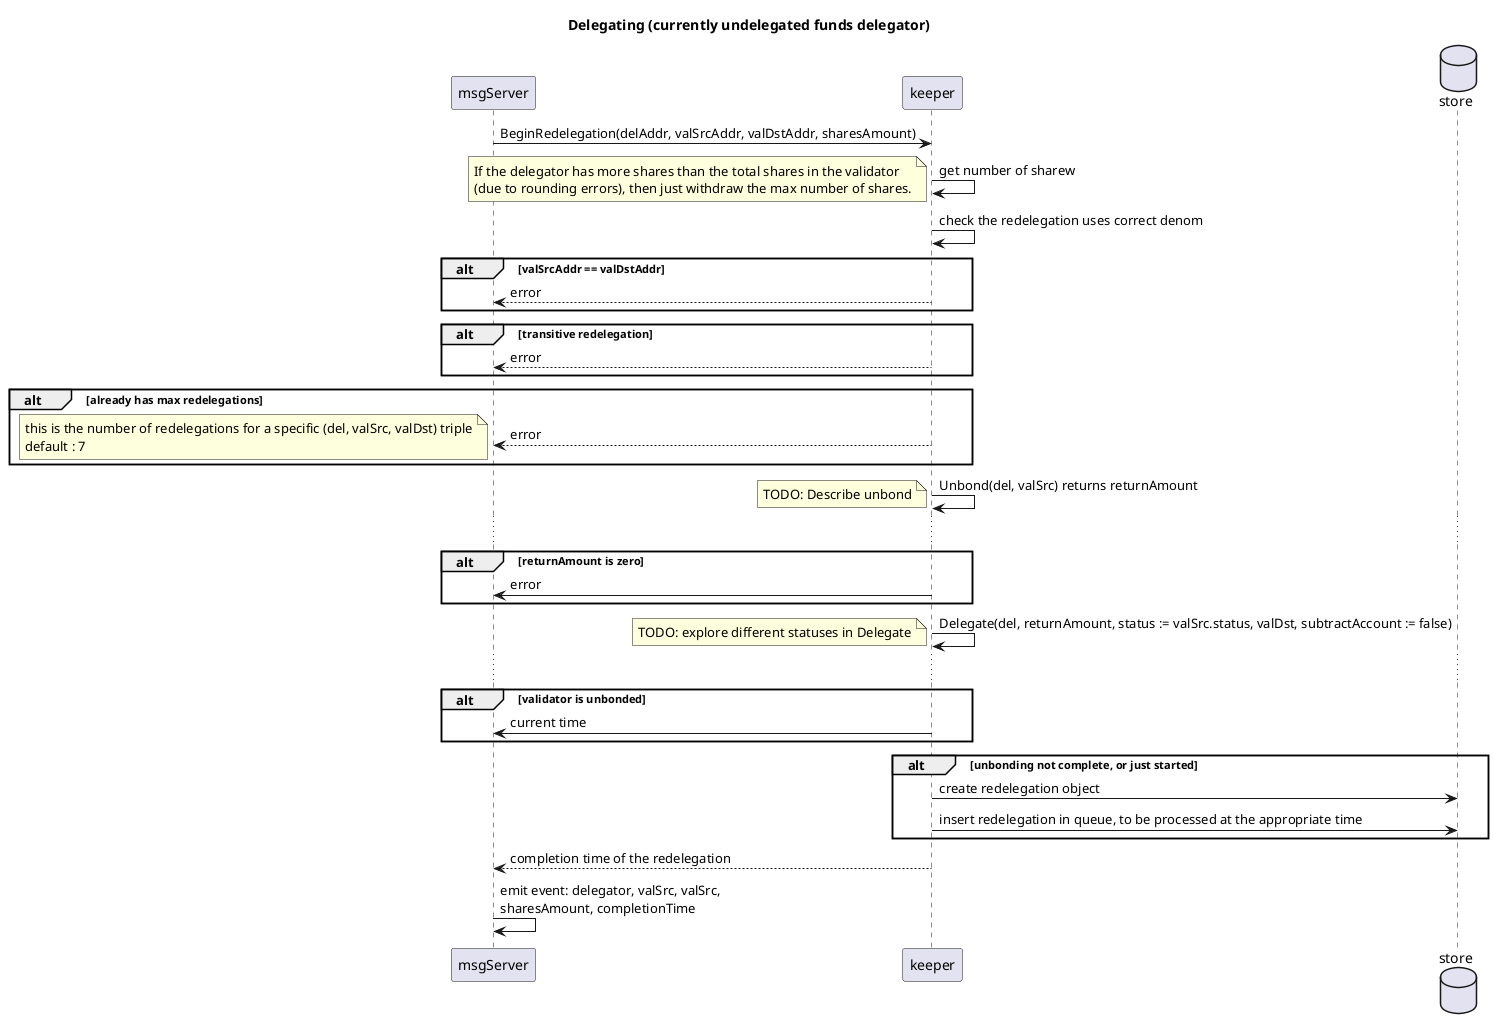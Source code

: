 @startuml
'https://plantuml.com/sequence-diagram

title: Delegating (currently undelegated funds delegator)

msgServer -> keeper : BeginRedelegation(delAddr, valSrcAddr, valDstAddr, sharesAmount)
participant  "keeper (staking)" as keeper
keeper -> keeper : get number of sharew
note left: If the delegator has more shares than the total shares in the validator\n(due to rounding errors), then just withdraw the max number of shares.
keeper -> keeper : check the redelegation uses correct denom

alt valSrcAddr == valDstAddr
  keeper --> msgServer : error
end
alt transitive redelegation
  keeper --> msgServer : error
end
alt already has max redelegations
  keeper --> msgServer : error
  note left : this is the number of redelegations for a specific (del, valSrc, valDst) triple\ndefault : 7
end


keeper -> keeper : Unbond(del, valSrc) returns returnAmount
...
note left : TODO: Describe unbond

alt returnAmount is zero
keeper -> msgServer : error
end

keeper -> keeper : Delegate(del, returnAmount, status := valSrc.status, valDst, subtractAccount := false)
note left : TODO: explore different statuses in Delegate
...

alt validator is unbonded
    keeper -> msgServer : current time
end

alt unbonding not complete, or just started
    database store
    keeper -> store : create redelegation object
    keeper -> store : insert redelegation in queue, to be processed at the appropriate time
end

msgServer <-- keeper : completion time of the redelegation
msgServer -> msgServer : emit event: delegator, valSrc, valSrc,\nsharesAmount, completionTime

@enduml

